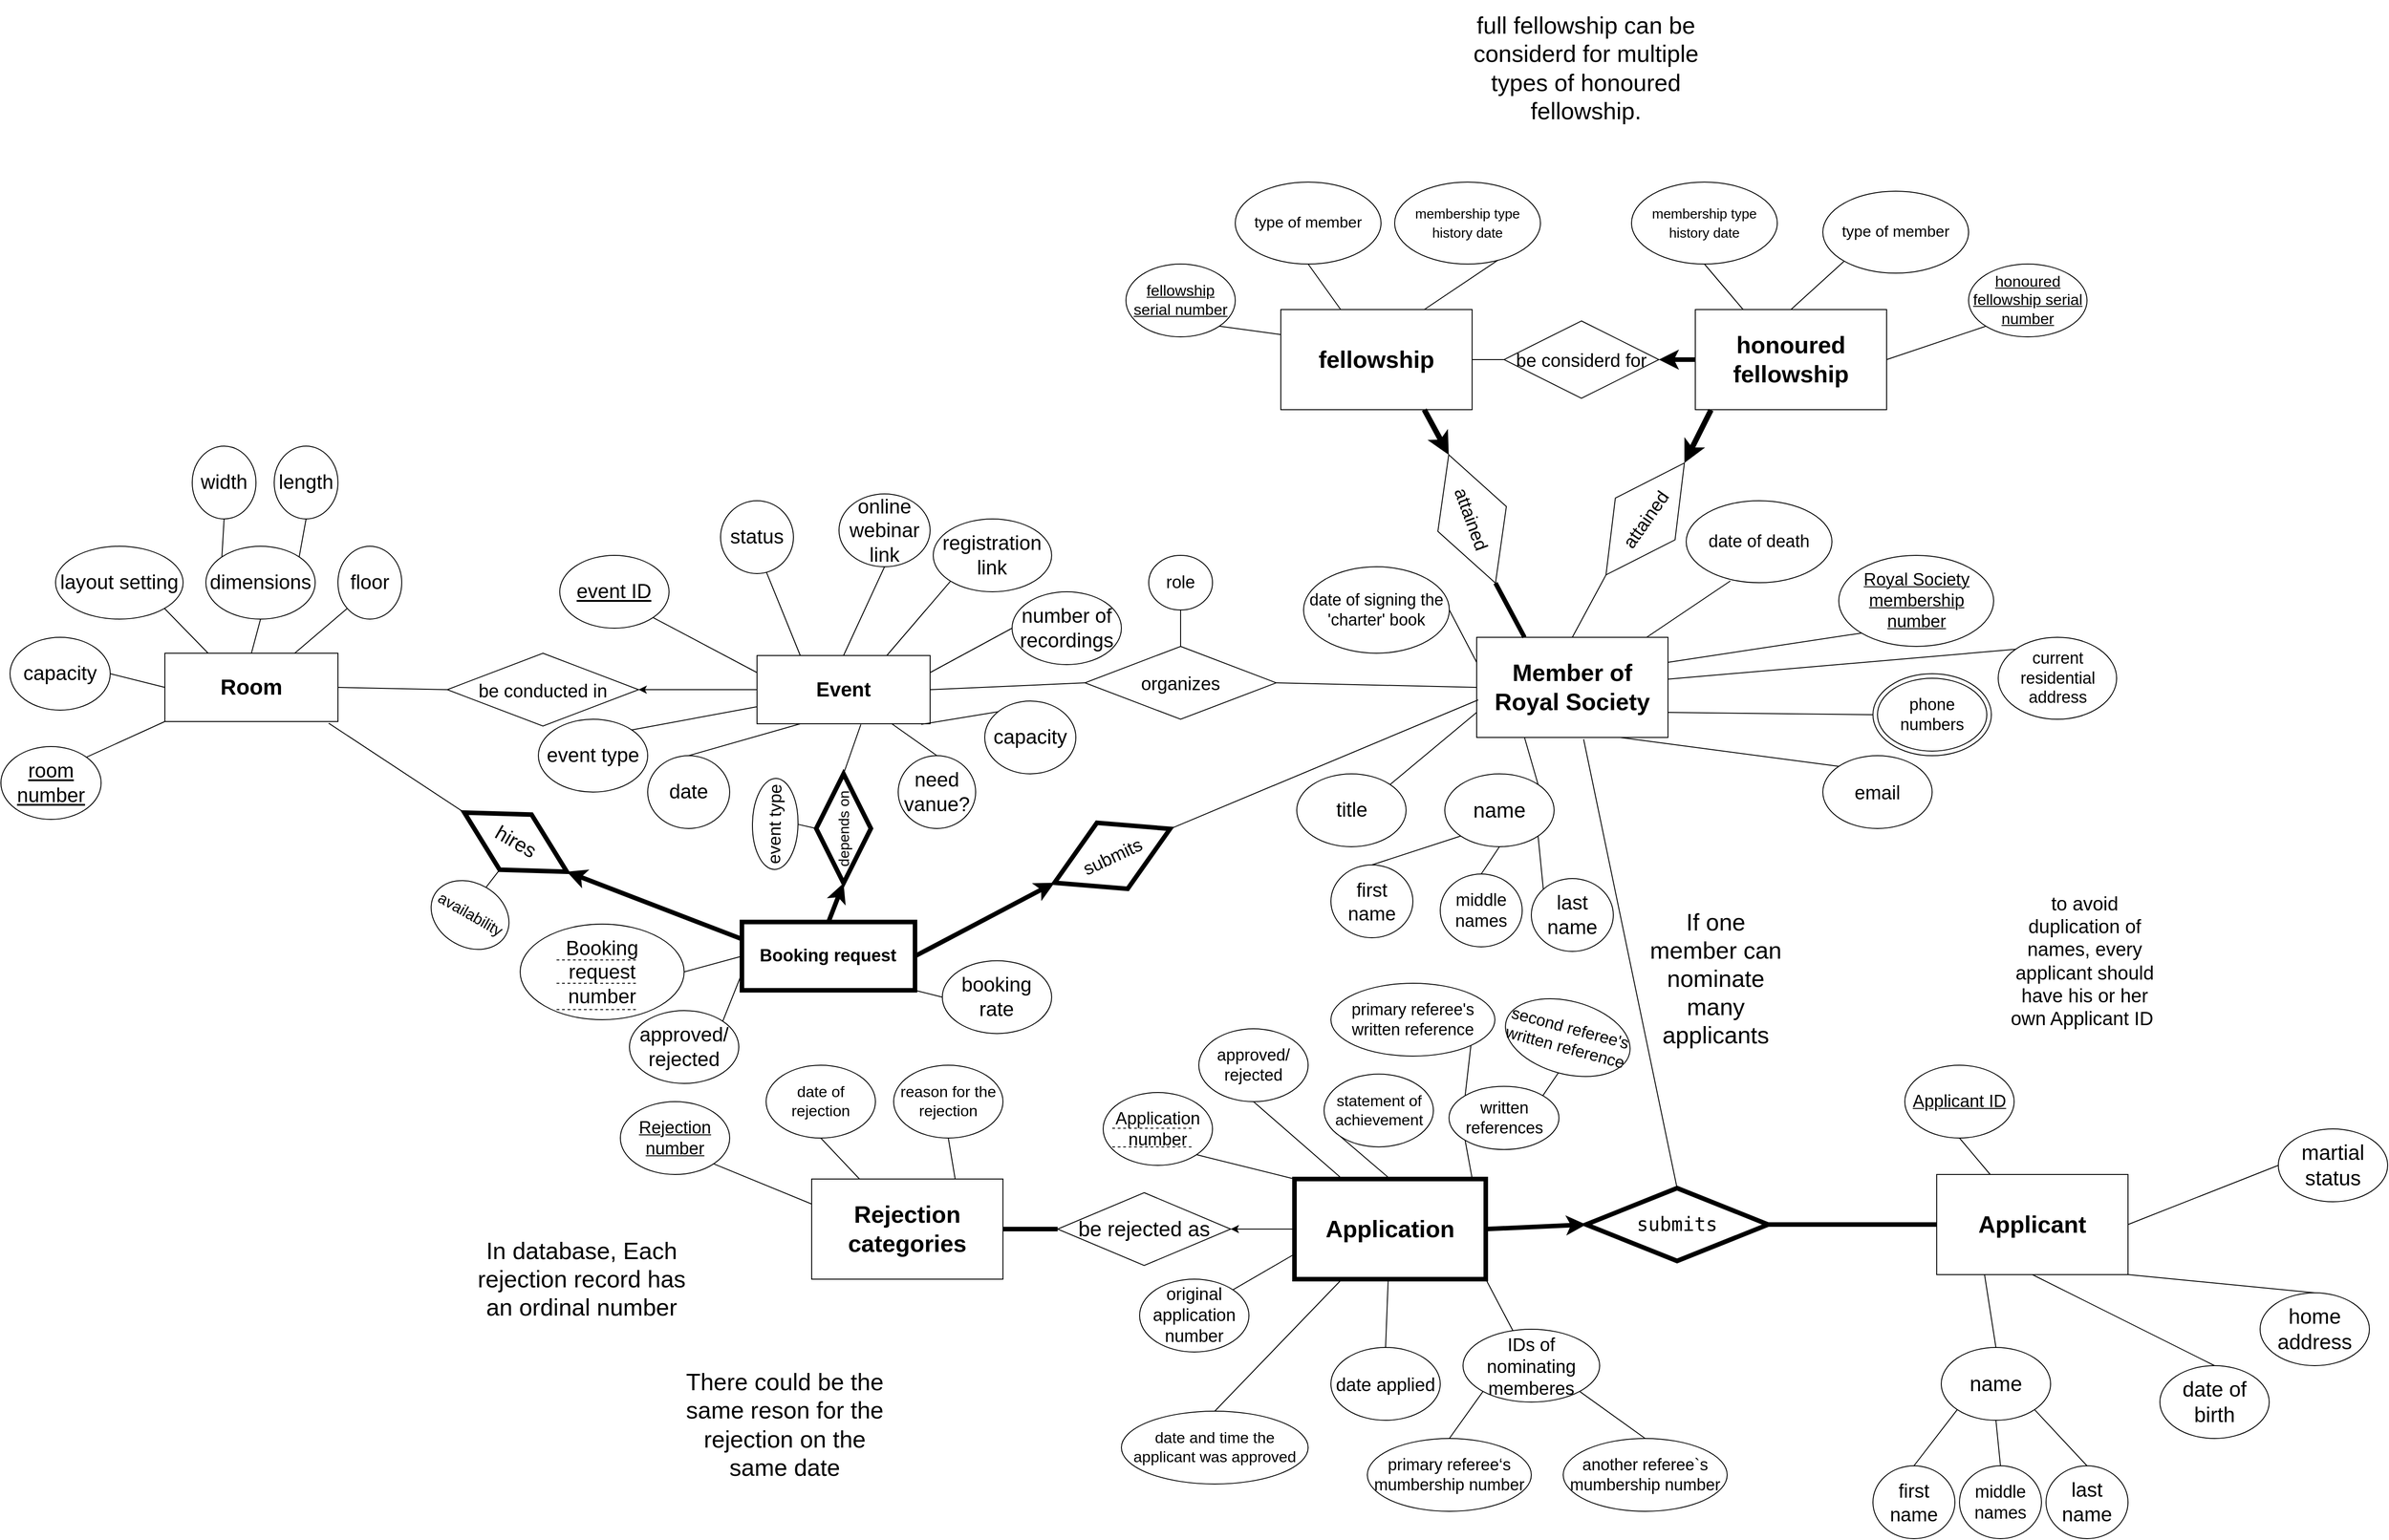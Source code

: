 <mxfile version="13.6.2" type="device"><diagram id="R2lEEEUBdFMjLlhIrx00" name="Page-1"><mxGraphModel dx="3646" dy="2280" grid="1" gridSize="10" guides="1" tooltips="1" connect="1" arrows="1" fold="1" page="1" pageScale="1" pageWidth="850" pageHeight="1100" math="0" shadow="0" extFonts="Permanent Marker^https://fonts.googleapis.com/css?family=Permanent+Marker"><root><mxCell id="0"/><mxCell id="1" parent="0"/><mxCell id="RRxf6bMGXoJWq2RNZE8H-2" value="&lt;b&gt;&lt;font style=&quot;font-size: 26px&quot;&gt;Member of Royal Society&lt;/font&gt;&lt;/b&gt;" style="rounded=0;whiteSpace=wrap;html=1;" parent="1" vertex="1"><mxGeometry y="310" width="210" height="110" as="geometry"/></mxCell><mxCell id="RRxf6bMGXoJWq2RNZE8H-3" value="&lt;font style=&quot;font-size: 17px&quot;&gt;&lt;span style=&quot;font-size: 15px ; background-color: rgb(255 , 255 , 255)&quot;&gt;membership type history date&lt;/span&gt;&lt;br&gt;&lt;/font&gt;" style="ellipse;whiteSpace=wrap;html=1;" parent="1" vertex="1"><mxGeometry x="-90" y="-190" width="160" height="90" as="geometry"/></mxCell><mxCell id="RRxf6bMGXoJWq2RNZE8H-16" value="&lt;font style=&quot;font-size: 22px&quot;&gt;title&lt;/font&gt;" style="ellipse;whiteSpace=wrap;html=1;" parent="1" vertex="1"><mxGeometry x="-197.5" y="460" width="120" height="80" as="geometry"/></mxCell><mxCell id="RRxf6bMGXoJWq2RNZE8H-17" value="&lt;font style=&quot;font-size: 23px&quot;&gt;name&lt;/font&gt;" style="ellipse;whiteSpace=wrap;html=1;" parent="1" vertex="1"><mxGeometry x="-35" y="460" width="120" height="80" as="geometry"/></mxCell><mxCell id="RRxf6bMGXoJWq2RNZE8H-18" value="&lt;font style=&quot;font-size: 21px&quot;&gt;first name&lt;/font&gt;" style="ellipse;whiteSpace=wrap;html=1;" parent="1" vertex="1"><mxGeometry x="-160" y="560" width="90" height="80" as="geometry"/></mxCell><mxCell id="RRxf6bMGXoJWq2RNZE8H-19" value="&lt;font style=&quot;font-size: 19px&quot;&gt;middle names&lt;/font&gt;" style="ellipse;whiteSpace=wrap;html=1;" parent="1" vertex="1"><mxGeometry x="-40" y="570" width="90" height="80" as="geometry"/></mxCell><mxCell id="RRxf6bMGXoJWq2RNZE8H-20" value="&lt;font style=&quot;font-size: 22px&quot;&gt;last name&lt;/font&gt;" style="ellipse;whiteSpace=wrap;html=1;" parent="1" vertex="1"><mxGeometry x="60" y="575" width="90" height="80" as="geometry"/></mxCell><mxCell id="RRxf6bMGXoJWq2RNZE8H-21" value="&lt;font style=&quot;font-size: 18px&quot;&gt;current residential address&lt;/font&gt;" style="ellipse;whiteSpace=wrap;html=1;" parent="1" vertex="1"><mxGeometry x="572.5" y="310" width="130" height="90" as="geometry"/></mxCell><mxCell id="RRxf6bMGXoJWq2RNZE8H-22" value="&lt;font style=&quot;font-size: 21px&quot;&gt;email&lt;/font&gt;" style="ellipse;whiteSpace=wrap;html=1;" parent="1" vertex="1"><mxGeometry x="380" y="440" width="120" height="80" as="geometry"/></mxCell><mxCell id="RRxf6bMGXoJWq2RNZE8H-25" value="&lt;font style=&quot;font-size: 18px&quot;&gt;date of signing the 'charter' book&lt;/font&gt;" style="ellipse;whiteSpace=wrap;html=1;" parent="1" vertex="1"><mxGeometry x="-190" y="232.5" width="160" height="95" as="geometry"/></mxCell><mxCell id="RRxf6bMGXoJWq2RNZE8H-26" value="&lt;font style=&quot;font-size: 19px&quot;&gt;date of death&lt;/font&gt;" style="ellipse;whiteSpace=wrap;html=1;" parent="1" vertex="1"><mxGeometry x="230" y="160" width="160" height="90" as="geometry"/></mxCell><mxCell id="RRxf6bMGXoJWq2RNZE8H-37" value="" style="group" parent="1" vertex="1" connectable="0"><mxGeometry x="435" y="350" width="130" height="90" as="geometry"/></mxCell><mxCell id="RRxf6bMGXoJWq2RNZE8H-24" value="" style="ellipse;whiteSpace=wrap;html=1;" parent="RRxf6bMGXoJWq2RNZE8H-37" vertex="1"><mxGeometry width="130" height="90" as="geometry"/></mxCell><mxCell id="RRxf6bMGXoJWq2RNZE8H-23" value="&lt;font style=&quot;font-size: 18px&quot;&gt;phone numbers&lt;/font&gt;" style="ellipse;whiteSpace=wrap;html=1;" parent="RRxf6bMGXoJWq2RNZE8H-37" vertex="1"><mxGeometry x="5" y="5" width="120" height="80" as="geometry"/></mxCell><mxCell id="RRxf6bMGXoJWq2RNZE8H-46" value="" style="endArrow=none;html=1;entryX=0.25;entryY=0;entryDx=0;entryDy=0;exitX=1;exitY=0.5;exitDx=0;exitDy=0;strokeWidth=5;" parent="1" source="iyXupP8lMqVA8Dl5GxiA-24" target="RRxf6bMGXoJWq2RNZE8H-2" edge="1"><mxGeometry width="50" height="50" relative="1" as="geometry"><mxPoint x="610" y="610" as="sourcePoint"/><mxPoint x="660" y="560" as="targetPoint"/></mxGeometry></mxCell><mxCell id="RRxf6bMGXoJWq2RNZE8H-47" value="" style="endArrow=none;html=1;entryX=0.303;entryY=0.979;entryDx=0;entryDy=0;entryPerimeter=0;" parent="1" source="RRxf6bMGXoJWq2RNZE8H-2" target="RRxf6bMGXoJWq2RNZE8H-26" edge="1"><mxGeometry width="50" height="50" relative="1" as="geometry"><mxPoint x="610" y="610" as="sourcePoint"/><mxPoint x="660" y="560" as="targetPoint"/></mxGeometry></mxCell><mxCell id="RRxf6bMGXoJWq2RNZE8H-48" value="" style="endArrow=none;html=1;entryX=1;entryY=0.5;entryDx=0;entryDy=0;exitX=0;exitY=0.25;exitDx=0;exitDy=0;" parent="1" source="RRxf6bMGXoJWq2RNZE8H-2" target="RRxf6bMGXoJWq2RNZE8H-25" edge="1"><mxGeometry width="50" height="50" relative="1" as="geometry"><mxPoint x="610" y="610" as="sourcePoint"/><mxPoint x="660" y="560" as="targetPoint"/></mxGeometry></mxCell><mxCell id="RRxf6bMGXoJWq2RNZE8H-49" value="" style="endArrow=none;html=1;entryX=0;entryY=0.75;entryDx=0;entryDy=0;exitX=1;exitY=0;exitDx=0;exitDy=0;" parent="1" source="RRxf6bMGXoJWq2RNZE8H-16" target="RRxf6bMGXoJWq2RNZE8H-2" edge="1"><mxGeometry width="50" height="50" relative="1" as="geometry"><mxPoint x="610" y="610" as="sourcePoint"/><mxPoint x="660" y="560" as="targetPoint"/></mxGeometry></mxCell><mxCell id="RRxf6bMGXoJWq2RNZE8H-50" value="" style="endArrow=none;html=1;entryX=1;entryY=0;entryDx=0;entryDy=0;exitX=0.25;exitY=1;exitDx=0;exitDy=0;" parent="1" source="RRxf6bMGXoJWq2RNZE8H-2" target="RRxf6bMGXoJWq2RNZE8H-17" edge="1"><mxGeometry width="50" height="50" relative="1" as="geometry"><mxPoint x="560" y="610" as="sourcePoint"/><mxPoint x="610" y="560" as="targetPoint"/></mxGeometry></mxCell><mxCell id="RRxf6bMGXoJWq2RNZE8H-51" value="" style="endArrow=none;html=1;exitX=0;exitY=0;exitDx=0;exitDy=0;" parent="1" source="RRxf6bMGXoJWq2RNZE8H-21" target="RRxf6bMGXoJWq2RNZE8H-2" edge="1"><mxGeometry width="50" height="50" relative="1" as="geometry"><mxPoint x="560" y="610" as="sourcePoint"/><mxPoint x="170" y="470" as="targetPoint"/></mxGeometry></mxCell><mxCell id="RRxf6bMGXoJWq2RNZE8H-52" value="" style="endArrow=none;html=1;entryX=0;entryY=0;entryDx=0;entryDy=0;exitX=0.75;exitY=1;exitDx=0;exitDy=0;" parent="1" source="RRxf6bMGXoJWq2RNZE8H-2" target="RRxf6bMGXoJWq2RNZE8H-22" edge="1"><mxGeometry width="50" height="50" relative="1" as="geometry"><mxPoint x="560" y="610" as="sourcePoint"/><mxPoint x="610" y="560" as="targetPoint"/></mxGeometry></mxCell><mxCell id="RRxf6bMGXoJWq2RNZE8H-53" value="" style="endArrow=none;html=1;entryX=0;entryY=0.5;entryDx=0;entryDy=0;exitX=1;exitY=0.75;exitDx=0;exitDy=0;" parent="1" source="RRxf6bMGXoJWq2RNZE8H-2" target="RRxf6bMGXoJWq2RNZE8H-24" edge="1"><mxGeometry width="50" height="50" relative="1" as="geometry"><mxPoint x="560" y="610" as="sourcePoint"/><mxPoint x="610" y="560" as="targetPoint"/></mxGeometry></mxCell><mxCell id="RRxf6bMGXoJWq2RNZE8H-54" value="" style="endArrow=none;html=1;entryX=0;entryY=1;entryDx=0;entryDy=0;exitX=0.5;exitY=0;exitDx=0;exitDy=0;" parent="1" source="RRxf6bMGXoJWq2RNZE8H-18" target="RRxf6bMGXoJWq2RNZE8H-17" edge="1"><mxGeometry width="50" height="50" relative="1" as="geometry"><mxPoint x="560" y="610" as="sourcePoint"/><mxPoint x="610" y="560" as="targetPoint"/></mxGeometry></mxCell><mxCell id="RRxf6bMGXoJWq2RNZE8H-55" value="" style="endArrow=none;html=1;entryX=0.5;entryY=1;entryDx=0;entryDy=0;exitX=0.5;exitY=0;exitDx=0;exitDy=0;" parent="1" source="RRxf6bMGXoJWq2RNZE8H-19" target="RRxf6bMGXoJWq2RNZE8H-17" edge="1"><mxGeometry width="50" height="50" relative="1" as="geometry"><mxPoint x="560" y="610" as="sourcePoint"/><mxPoint x="610" y="560" as="targetPoint"/></mxGeometry></mxCell><mxCell id="RRxf6bMGXoJWq2RNZE8H-56" value="" style="endArrow=none;html=1;entryX=1;entryY=1;entryDx=0;entryDy=0;exitX=0;exitY=0;exitDx=0;exitDy=0;" parent="1" source="RRxf6bMGXoJWq2RNZE8H-20" target="RRxf6bMGXoJWq2RNZE8H-17" edge="1"><mxGeometry width="50" height="50" relative="1" as="geometry"><mxPoint x="560" y="610" as="sourcePoint"/><mxPoint x="610" y="560" as="targetPoint"/></mxGeometry></mxCell><mxCell id="RRxf6bMGXoJWq2RNZE8H-88" value="&lt;font style=&quot;font-size: 19px&quot;&gt;&lt;span&gt;Royal Society membership number&lt;/span&gt;&lt;/font&gt;" style="ellipse;whiteSpace=wrap;html=1;fontStyle=4" parent="1" vertex="1"><mxGeometry x="397.5" y="220" width="170" height="100" as="geometry"/></mxCell><mxCell id="RRxf6bMGXoJWq2RNZE8H-90" value="" style="endArrow=none;html=1;strokeWidth=1;entryX=0;entryY=1;entryDx=0;entryDy=0;exitX=1;exitY=0.25;exitDx=0;exitDy=0;" parent="1" source="RRxf6bMGXoJWq2RNZE8H-2" target="RRxf6bMGXoJWq2RNZE8H-88" edge="1"><mxGeometry width="50" height="50" relative="1" as="geometry"><mxPoint x="600" y="520" as="sourcePoint"/><mxPoint x="650" y="470" as="targetPoint"/></mxGeometry></mxCell><mxCell id="RRxf6bMGXoJWq2RNZE8H-92" value="&lt;b&gt;&lt;font style=&quot;font-size: 26px&quot;&gt;Applicant&lt;/font&gt;&lt;/b&gt;" style="rounded=0;whiteSpace=wrap;html=1;" parent="1" vertex="1"><mxGeometry x="505" y="900" width="210" height="110" as="geometry"/></mxCell><mxCell id="RRxf6bMGXoJWq2RNZE8H-93" value="&lt;font style=&quot;font-size: 23px&quot;&gt;name&lt;/font&gt;" style="ellipse;whiteSpace=wrap;html=1;" parent="1" vertex="1"><mxGeometry x="510" y="1090" width="120" height="80" as="geometry"/></mxCell><mxCell id="RRxf6bMGXoJWq2RNZE8H-94" value="&lt;font style=&quot;font-size: 21px&quot;&gt;first name&lt;/font&gt;" style="ellipse;whiteSpace=wrap;html=1;" parent="1" vertex="1"><mxGeometry x="435" y="1220" width="90" height="80" as="geometry"/></mxCell><mxCell id="RRxf6bMGXoJWq2RNZE8H-95" value="&lt;font style=&quot;font-size: 19px&quot;&gt;middle names&lt;/font&gt;" style="ellipse;whiteSpace=wrap;html=1;" parent="1" vertex="1"><mxGeometry x="530" y="1220" width="90" height="80" as="geometry"/></mxCell><mxCell id="RRxf6bMGXoJWq2RNZE8H-96" value="&lt;font style=&quot;font-size: 22px&quot;&gt;last name&lt;/font&gt;" style="ellipse;whiteSpace=wrap;html=1;" parent="1" vertex="1"><mxGeometry x="625" y="1220" width="90" height="80" as="geometry"/></mxCell><mxCell id="RRxf6bMGXoJWq2RNZE8H-97" value="&lt;font style=&quot;font-size: 23px&quot;&gt;date of birth&lt;/font&gt;" style="ellipse;whiteSpace=wrap;html=1;" parent="1" vertex="1"><mxGeometry x="750" y="1110" width="120" height="80" as="geometry"/></mxCell><mxCell id="RRxf6bMGXoJWq2RNZE8H-98" value="&lt;font style=&quot;font-size: 23px&quot;&gt;home address&lt;/font&gt;" style="ellipse;whiteSpace=wrap;html=1;" parent="1" vertex="1"><mxGeometry x="860" y="1030" width="120" height="80" as="geometry"/></mxCell><mxCell id="RRxf6bMGXoJWq2RNZE8H-99" value="&lt;font style=&quot;font-size: 23px&quot;&gt;martial status&lt;/font&gt;" style="ellipse;whiteSpace=wrap;html=1;" parent="1" vertex="1"><mxGeometry x="880" y="850" width="120" height="80" as="geometry"/></mxCell><mxCell id="RRxf6bMGXoJWq2RNZE8H-111" value="&lt;font style=&quot;font-size: 17px&quot;&gt;statement of achievement&lt;/font&gt;" style="ellipse;whiteSpace=wrap;html=1;" parent="1" vertex="1"><mxGeometry x="-167.5" y="789.71" width="120" height="80" as="geometry"/></mxCell><mxCell id="RRxf6bMGXoJWq2RNZE8H-113" value="" style="endArrow=none;html=1;strokeWidth=1;entryX=0.25;entryY=1;entryDx=0;entryDy=0;exitX=0.5;exitY=0;exitDx=0;exitDy=0;" parent="1" source="RRxf6bMGXoJWq2RNZE8H-93" target="RRxf6bMGXoJWq2RNZE8H-92" edge="1"><mxGeometry width="50" height="50" relative="1" as="geometry"><mxPoint x="600" y="1110" as="sourcePoint"/><mxPoint x="650" y="1060" as="targetPoint"/></mxGeometry></mxCell><mxCell id="RRxf6bMGXoJWq2RNZE8H-136" value="" style="endArrow=none;html=1;strokeWidth=1;exitX=0.5;exitY=0;exitDx=0;exitDy=0;entryX=0.5;entryY=1;entryDx=0;entryDy=0;" parent="1" source="RRxf6bMGXoJWq2RNZE8H-97" target="RRxf6bMGXoJWq2RNZE8H-92" edge="1"><mxGeometry width="50" height="50" relative="1" as="geometry"><mxPoint x="200" y="590" as="sourcePoint"/><mxPoint x="250" y="540" as="targetPoint"/></mxGeometry></mxCell><mxCell id="RRxf6bMGXoJWq2RNZE8H-137" value="" style="endArrow=none;html=1;strokeWidth=1;entryX=1;entryY=1;entryDx=0;entryDy=0;exitX=0.5;exitY=0;exitDx=0;exitDy=0;" parent="1" source="RRxf6bMGXoJWq2RNZE8H-98" target="RRxf6bMGXoJWq2RNZE8H-92" edge="1"><mxGeometry width="50" height="50" relative="1" as="geometry"><mxPoint x="200" y="590" as="sourcePoint"/><mxPoint x="250" y="540" as="targetPoint"/></mxGeometry></mxCell><mxCell id="RRxf6bMGXoJWq2RNZE8H-138" value="" style="endArrow=none;html=1;strokeWidth=1;entryX=1;entryY=0.5;entryDx=0;entryDy=0;exitX=0;exitY=0.5;exitDx=0;exitDy=0;" parent="1" source="RRxf6bMGXoJWq2RNZE8H-99" target="RRxf6bMGXoJWq2RNZE8H-92" edge="1"><mxGeometry width="50" height="50" relative="1" as="geometry"><mxPoint x="200" y="760" as="sourcePoint"/><mxPoint x="250" y="710" as="targetPoint"/></mxGeometry></mxCell><mxCell id="RRxf6bMGXoJWq2RNZE8H-139" value="&lt;font style=&quot;font-size: 26px&quot;&gt;If one member can nominate many applicants&lt;/font&gt;" style="text;html=1;strokeColor=none;fillColor=none;align=center;verticalAlign=middle;whiteSpace=wrap;rounded=0;" parent="1" vertex="1"><mxGeometry x="180" y="610" width="165" height="150" as="geometry"/></mxCell><mxCell id="RRxf6bMGXoJWq2RNZE8H-140" value="" style="endArrow=none;html=1;strokeWidth=1;entryX=0;entryY=1;entryDx=0;entryDy=0;exitX=0.5;exitY=0;exitDx=0;exitDy=0;" parent="1" source="RRxf6bMGXoJWq2RNZE8H-94" target="RRxf6bMGXoJWq2RNZE8H-93" edge="1"><mxGeometry width="50" height="50" relative="1" as="geometry"><mxPoint x="200" y="1030" as="sourcePoint"/><mxPoint x="250" y="980" as="targetPoint"/></mxGeometry></mxCell><mxCell id="RRxf6bMGXoJWq2RNZE8H-141" value="" style="endArrow=none;html=1;strokeWidth=1;entryX=0.5;entryY=1;entryDx=0;entryDy=0;exitX=0.5;exitY=0;exitDx=0;exitDy=0;" parent="1" source="RRxf6bMGXoJWq2RNZE8H-95" target="RRxf6bMGXoJWq2RNZE8H-93" edge="1"><mxGeometry width="50" height="50" relative="1" as="geometry"><mxPoint x="200" y="1030" as="sourcePoint"/><mxPoint x="250" y="980" as="targetPoint"/></mxGeometry></mxCell><mxCell id="RRxf6bMGXoJWq2RNZE8H-142" value="" style="endArrow=none;html=1;strokeWidth=1;entryX=1;entryY=1;entryDx=0;entryDy=0;exitX=0.5;exitY=0;exitDx=0;exitDy=0;" parent="1" source="RRxf6bMGXoJWq2RNZE8H-96" target="RRxf6bMGXoJWq2RNZE8H-93" edge="1"><mxGeometry width="50" height="50" relative="1" as="geometry"><mxPoint x="200" y="1030" as="sourcePoint"/><mxPoint x="250" y="980" as="targetPoint"/></mxGeometry></mxCell><mxCell id="RRxf6bMGXoJWq2RNZE8H-156" value="&lt;b&gt;&lt;font style=&quot;font-size: 26px&quot;&gt;Application&lt;/font&gt;&lt;/b&gt;" style="rounded=0;whiteSpace=wrap;html=1;strokeWidth=5;" parent="1" vertex="1"><mxGeometry x="-200" y="905" width="210" height="110" as="geometry"/></mxCell><mxCell id="RRxf6bMGXoJWq2RNZE8H-158" value="&lt;pre class=&quot;tw-data-text tw-text-large XcVN5d tw-ta&quot; id=&quot;tw-target-text&quot; style=&quot;text-align: left&quot;&gt;&lt;span lang=&quot;en&quot;&gt;&lt;font style=&quot;font-size: 21px&quot;&gt;submits&lt;/font&gt;&lt;/span&gt;&lt;/pre&gt;" style="rhombus;whiteSpace=wrap;html=1;strokeWidth=5;" parent="1" vertex="1"><mxGeometry x="120" y="915" width="200" height="80" as="geometry"/></mxCell><mxCell id="RRxf6bMGXoJWq2RNZE8H-167" value="" style="endArrow=classic;html=1;strokeWidth=5;entryX=0;entryY=0.5;entryDx=0;entryDy=0;exitX=1;exitY=0.5;exitDx=0;exitDy=0;" parent="1" source="RRxf6bMGXoJWq2RNZE8H-156" target="RRxf6bMGXoJWq2RNZE8H-158" edge="1"><mxGeometry width="50" height="50" relative="1" as="geometry"><mxPoint x="420" y="830" as="sourcePoint"/><mxPoint x="470" y="780" as="targetPoint"/></mxGeometry></mxCell><mxCell id="RRxf6bMGXoJWq2RNZE8H-168" value="&lt;font style=&quot;font-size: 18px&quot;&gt;approved/ rejected&lt;/font&gt;" style="ellipse;whiteSpace=wrap;html=1;strokeWidth=1;" parent="1" vertex="1"><mxGeometry x="-305" y="740" width="120" height="80" as="geometry"/></mxCell><mxCell id="RRxf6bMGXoJWq2RNZE8H-169" value="" style="endArrow=none;html=1;strokeWidth=1;entryX=0.5;entryY=1;entryDx=0;entryDy=0;exitX=0.25;exitY=0;exitDx=0;exitDy=0;" parent="1" source="RRxf6bMGXoJWq2RNZE8H-156" target="RRxf6bMGXoJWq2RNZE8H-168" edge="1"><mxGeometry width="50" height="50" relative="1" as="geometry"><mxPoint x="420" y="830" as="sourcePoint"/><mxPoint x="470" y="780" as="targetPoint"/></mxGeometry></mxCell><mxCell id="RRxf6bMGXoJWq2RNZE8H-170" value="&lt;font style=&quot;font-size: 20px&quot;&gt;date applied&lt;/font&gt;" style="ellipse;whiteSpace=wrap;html=1;strokeWidth=1;" parent="1" vertex="1"><mxGeometry x="-160" y="1090" width="120" height="80" as="geometry"/></mxCell><mxCell id="RRxf6bMGXoJWq2RNZE8H-172" value="" style="endArrow=none;html=1;strokeWidth=1;entryX=0.559;entryY=1.017;entryDx=0;entryDy=0;entryPerimeter=0;exitX=0.5;exitY=0;exitDx=0;exitDy=0;" parent="1" source="RRxf6bMGXoJWq2RNZE8H-158" target="RRxf6bMGXoJWq2RNZE8H-2" edge="1"><mxGeometry width="50" height="50" relative="1" as="geometry"><mxPoint x="420" y="830" as="sourcePoint"/><mxPoint x="470" y="780" as="targetPoint"/></mxGeometry></mxCell><mxCell id="RRxf6bMGXoJWq2RNZE8H-173" value="" style="endArrow=none;html=1;strokeWidth=1;exitX=0.931;exitY=0.019;exitDx=0;exitDy=0;exitPerimeter=0;entryX=0;entryY=1;entryDx=0;entryDy=0;" parent="1" source="RRxf6bMGXoJWq2RNZE8H-156" target="RRxf6bMGXoJWq2RNZE8H-116" edge="1"><mxGeometry width="50" height="50" relative="1" as="geometry"><mxPoint x="420" y="980" as="sourcePoint"/><mxPoint x="50" y="880" as="targetPoint"/></mxGeometry></mxCell><mxCell id="RRxf6bMGXoJWq2RNZE8H-175" value="" style="endArrow=none;html=1;strokeWidth=1;exitX=0.5;exitY=0;exitDx=0;exitDy=0;" parent="1" source="RRxf6bMGXoJWq2RNZE8H-170" target="RRxf6bMGXoJWq2RNZE8H-156" edge="1"><mxGeometry width="50" height="50" relative="1" as="geometry"><mxPoint x="410" y="1070" as="sourcePoint"/><mxPoint x="460" y="1020" as="targetPoint"/></mxGeometry></mxCell><mxCell id="RRxf6bMGXoJWq2RNZE8H-176" value="&lt;font style=&quot;font-size: 23px&quot;&gt;be rejected as&lt;/font&gt;" style="rhombus;whiteSpace=wrap;html=1;strokeWidth=1;" parent="1" vertex="1"><mxGeometry x="-460" y="920" width="190" height="80" as="geometry"/></mxCell><mxCell id="RRxf6bMGXoJWq2RNZE8H-178" value="&lt;b&gt;&lt;font style=&quot;font-size: 26px&quot;&gt;Rejection categories&lt;/font&gt;&lt;/b&gt;" style="rounded=0;whiteSpace=wrap;html=1;strokeWidth=1;" parent="1" vertex="1"><mxGeometry x="-730" y="905" width="210" height="110" as="geometry"/></mxCell><mxCell id="RRxf6bMGXoJWq2RNZE8H-180" value="&lt;font style=&quot;font-size: 17px&quot;&gt;date of rejection&lt;/font&gt;" style="ellipse;whiteSpace=wrap;html=1;" parent="1" vertex="1"><mxGeometry x="-780" y="780" width="120" height="80" as="geometry"/></mxCell><mxCell id="RRxf6bMGXoJWq2RNZE8H-181" value="&lt;font style=&quot;font-size: 17px&quot;&gt;reason for the rejection&lt;/font&gt;" style="ellipse;whiteSpace=wrap;html=1;" parent="1" vertex="1"><mxGeometry x="-640" y="780" width="120" height="80" as="geometry"/></mxCell><mxCell id="RRxf6bMGXoJWq2RNZE8H-182" value="" style="endArrow=none;html=1;strokeWidth=1;entryX=0.5;entryY=1;entryDx=0;entryDy=0;exitX=0.25;exitY=0;exitDx=0;exitDy=0;" parent="1" source="RRxf6bMGXoJWq2RNZE8H-178" target="RRxf6bMGXoJWq2RNZE8H-180" edge="1"><mxGeometry width="50" height="50" relative="1" as="geometry"><mxPoint x="-20" y="1000" as="sourcePoint"/><mxPoint x="30" y="950" as="targetPoint"/></mxGeometry></mxCell><mxCell id="RRxf6bMGXoJWq2RNZE8H-183" value="" style="endArrow=none;html=1;strokeWidth=1;entryX=0.5;entryY=1;entryDx=0;entryDy=0;exitX=0.75;exitY=0;exitDx=0;exitDy=0;" parent="1" source="RRxf6bMGXoJWq2RNZE8H-178" target="RRxf6bMGXoJWq2RNZE8H-181" edge="1"><mxGeometry width="50" height="50" relative="1" as="geometry"><mxPoint x="-20" y="1000" as="sourcePoint"/><mxPoint x="30" y="950" as="targetPoint"/></mxGeometry></mxCell><mxCell id="RRxf6bMGXoJWq2RNZE8H-185" value="&lt;font style=&quot;font-size: 17px&quot;&gt;date and time the applicant was approved&lt;/font&gt;" style="ellipse;whiteSpace=wrap;html=1;strokeWidth=1;" parent="1" vertex="1"><mxGeometry x="-390" y="1160" width="205" height="80" as="geometry"/></mxCell><mxCell id="RRxf6bMGXoJWq2RNZE8H-186" value="" style="endArrow=none;html=1;strokeWidth=1;exitX=0.5;exitY=0;exitDx=0;exitDy=0;" parent="1" source="RRxf6bMGXoJWq2RNZE8H-185" target="RRxf6bMGXoJWq2RNZE8H-156" edge="1"><mxGeometry width="50" height="50" relative="1" as="geometry"><mxPoint x="-20" y="1160" as="sourcePoint"/><mxPoint x="30" y="1110" as="targetPoint"/></mxGeometry></mxCell><mxCell id="RRxf6bMGXoJWq2RNZE8H-187" value="" style="endArrow=none;html=1;strokeWidth=5;entryX=0;entryY=0.5;entryDx=0;entryDy=0;exitX=1;exitY=0.5;exitDx=0;exitDy=0;" parent="1" source="RRxf6bMGXoJWq2RNZE8H-158" target="RRxf6bMGXoJWq2RNZE8H-92" edge="1"><mxGeometry width="50" height="50" relative="1" as="geometry"><mxPoint x="-310" y="1110" as="sourcePoint"/><mxPoint x="-260" y="1060" as="targetPoint"/></mxGeometry></mxCell><mxCell id="RRxf6bMGXoJWq2RNZE8H-188" value="" style="endArrow=none;html=1;strokeWidth=5;entryX=0;entryY=0.5;entryDx=0;entryDy=0;exitX=1;exitY=0.5;exitDx=0;exitDy=0;" parent="1" source="RRxf6bMGXoJWq2RNZE8H-178" target="RRxf6bMGXoJWq2RNZE8H-176" edge="1"><mxGeometry width="50" height="50" relative="1" as="geometry"><mxPoint x="-370" y="1100" as="sourcePoint"/><mxPoint x="-320" y="1050" as="targetPoint"/></mxGeometry></mxCell><mxCell id="RRxf6bMGXoJWq2RNZE8H-189" value="" style="endArrow=classic;html=1;strokeWidth=1;entryX=1;entryY=0.5;entryDx=0;entryDy=0;exitX=0;exitY=0.5;exitDx=0;exitDy=0;" parent="1" source="RRxf6bMGXoJWq2RNZE8H-156" target="RRxf6bMGXoJWq2RNZE8H-176" edge="1"><mxGeometry width="50" height="50" relative="1" as="geometry"><mxPoint x="-370" y="1100" as="sourcePoint"/><mxPoint x="-320" y="1050" as="targetPoint"/></mxGeometry></mxCell><mxCell id="RRxf6bMGXoJWq2RNZE8H-191" value="&lt;font style=&quot;font-size: 20px&quot;&gt;organizes&lt;/font&gt;" style="rhombus;whiteSpace=wrap;html=1;strokeWidth=1;" parent="1" vertex="1"><mxGeometry x="-430" y="320" width="210" height="80" as="geometry"/></mxCell><mxCell id="RRxf6bMGXoJWq2RNZE8H-193" value="&lt;b&gt;&lt;font style=&quot;font-size: 22px&quot;&gt;Event&lt;/font&gt;&lt;/b&gt;" style="rounded=0;whiteSpace=wrap;html=1;strokeWidth=1;" parent="1" vertex="1"><mxGeometry x="-790" y="330" width="190" height="75" as="geometry"/></mxCell><mxCell id="RRxf6bMGXoJWq2RNZE8H-194" value="" style="endArrow=none;html=1;strokeWidth=1;entryX=0;entryY=0.5;entryDx=0;entryDy=0;exitX=1;exitY=0.5;exitDx=0;exitDy=0;" parent="1" source="RRxf6bMGXoJWq2RNZE8H-193" target="RRxf6bMGXoJWq2RNZE8H-191" edge="1"><mxGeometry width="50" height="50" relative="1" as="geometry"><mxPoint x="-330" y="600" as="sourcePoint"/><mxPoint x="-280" y="550" as="targetPoint"/></mxGeometry></mxCell><mxCell id="RRxf6bMGXoJWq2RNZE8H-195" value="&lt;font style=&quot;font-size: 20px&quot;&gt;be conducted in&lt;/font&gt;" style="rhombus;whiteSpace=wrap;html=1;strokeWidth=1;" parent="1" vertex="1"><mxGeometry x="-1130" y="327.5" width="210" height="80" as="geometry"/></mxCell><mxCell id="RRxf6bMGXoJWq2RNZE8H-197" value="" style="endArrow=classic;html=1;strokeWidth=1;entryX=1;entryY=0.5;entryDx=0;entryDy=0;exitX=0;exitY=0.5;exitDx=0;exitDy=0;" parent="1" source="RRxf6bMGXoJWq2RNZE8H-193" target="RRxf6bMGXoJWq2RNZE8H-195" edge="1"><mxGeometry width="50" height="50" relative="1" as="geometry"><mxPoint x="-330" y="820" as="sourcePoint"/><mxPoint x="-280" y="770" as="targetPoint"/></mxGeometry></mxCell><mxCell id="RRxf6bMGXoJWq2RNZE8H-198" value="&lt;span style=&quot;font-size: 22px&quot;&gt;event type&lt;/span&gt;" style="ellipse;whiteSpace=wrap;html=1;" parent="1" vertex="1"><mxGeometry x="-1030" y="400" width="120" height="80" as="geometry"/></mxCell><mxCell id="RRxf6bMGXoJWq2RNZE8H-199" value="&lt;span style=&quot;font-size: 22px&quot;&gt;date&lt;/span&gt;" style="ellipse;whiteSpace=wrap;html=1;" parent="1" vertex="1"><mxGeometry x="-910" y="440" width="90" height="80" as="geometry"/></mxCell><mxCell id="RRxf6bMGXoJWq2RNZE8H-200" value="&lt;span style=&quot;font-size: 22px&quot;&gt;need vanue?&lt;/span&gt;" style="ellipse;whiteSpace=wrap;html=1;" parent="1" vertex="1"><mxGeometry x="-635" y="440" width="85" height="80" as="geometry"/></mxCell><mxCell id="RRxf6bMGXoJWq2RNZE8H-201" value="&lt;span style=&quot;font-size: 22px&quot;&gt;capacity&lt;/span&gt;" style="ellipse;whiteSpace=wrap;html=1;" parent="1" vertex="1"><mxGeometry x="-540" y="380" width="100" height="80" as="geometry"/></mxCell><mxCell id="RRxf6bMGXoJWq2RNZE8H-203" value="&lt;span style=&quot;font-size: 22px&quot;&gt;status&lt;/span&gt;" style="ellipse;whiteSpace=wrap;html=1;" parent="1" vertex="1"><mxGeometry x="-830" y="160" width="80" height="80" as="geometry"/></mxCell><mxCell id="RRxf6bMGXoJWq2RNZE8H-204" value="&lt;span style=&quot;font-size: 22px&quot;&gt;online webinar link&lt;/span&gt;" style="ellipse;whiteSpace=wrap;html=1;" parent="1" vertex="1"><mxGeometry x="-700" y="152.5" width="100" height="80" as="geometry"/></mxCell><mxCell id="RRxf6bMGXoJWq2RNZE8H-205" value="&lt;span style=&quot;font-size: 22px&quot;&gt;registration&lt;br&gt;link&lt;br&gt;&lt;/span&gt;" style="ellipse;whiteSpace=wrap;html=1;" parent="1" vertex="1"><mxGeometry x="-596.56" y="180" width="130" height="80" as="geometry"/></mxCell><mxCell id="RRxf6bMGXoJWq2RNZE8H-206" value="" style="endArrow=none;html=1;strokeWidth=1;entryX=0.949;entryY=1.008;entryDx=0;entryDy=0;entryPerimeter=0;exitX=0;exitY=0;exitDx=0;exitDy=0;" parent="1" source="RRxf6bMGXoJWq2RNZE8H-201" target="RRxf6bMGXoJWq2RNZE8H-193" edge="1"><mxGeometry width="50" height="50" relative="1" as="geometry"><mxPoint x="-330" y="670" as="sourcePoint"/><mxPoint x="-280" y="620" as="targetPoint"/></mxGeometry></mxCell><mxCell id="RRxf6bMGXoJWq2RNZE8H-207" value="" style="endArrow=none;html=1;strokeWidth=1;exitX=0.5;exitY=0;exitDx=0;exitDy=0;" parent="1" source="RRxf6bMGXoJWq2RNZE8H-200" target="RRxf6bMGXoJWq2RNZE8H-193" edge="1"><mxGeometry width="50" height="50" relative="1" as="geometry"><mxPoint x="-330" y="670" as="sourcePoint"/><mxPoint x="-280" y="620" as="targetPoint"/></mxGeometry></mxCell><mxCell id="RRxf6bMGXoJWq2RNZE8H-208" value="" style="endArrow=none;html=1;strokeWidth=1;entryX=0.25;entryY=1;entryDx=0;entryDy=0;exitX=0.5;exitY=0;exitDx=0;exitDy=0;" parent="1" source="RRxf6bMGXoJWq2RNZE8H-199" target="RRxf6bMGXoJWq2RNZE8H-193" edge="1"><mxGeometry width="50" height="50" relative="1" as="geometry"><mxPoint x="-330" y="670" as="sourcePoint"/><mxPoint x="-280" y="620" as="targetPoint"/></mxGeometry></mxCell><mxCell id="RRxf6bMGXoJWq2RNZE8H-209" value="" style="endArrow=none;html=1;strokeWidth=1;entryX=0;entryY=0.75;entryDx=0;entryDy=0;exitX=1;exitY=0;exitDx=0;exitDy=0;" parent="1" source="RRxf6bMGXoJWq2RNZE8H-198" target="RRxf6bMGXoJWq2RNZE8H-193" edge="1"><mxGeometry width="50" height="50" relative="1" as="geometry"><mxPoint x="-330" y="670" as="sourcePoint"/><mxPoint x="-280" y="620" as="targetPoint"/></mxGeometry></mxCell><mxCell id="RRxf6bMGXoJWq2RNZE8H-211" value="" style="endArrow=none;html=1;strokeWidth=1;entryX=0.629;entryY=0.98;entryDx=0;entryDy=0;entryPerimeter=0;exitX=0.25;exitY=0;exitDx=0;exitDy=0;" parent="1" source="RRxf6bMGXoJWq2RNZE8H-193" target="RRxf6bMGXoJWq2RNZE8H-203" edge="1"><mxGeometry width="50" height="50" relative="1" as="geometry"><mxPoint x="-330" y="670" as="sourcePoint"/><mxPoint x="-280" y="620" as="targetPoint"/></mxGeometry></mxCell><mxCell id="RRxf6bMGXoJWq2RNZE8H-212" value="" style="endArrow=none;html=1;strokeWidth=1;entryX=0.5;entryY=1;entryDx=0;entryDy=0;exitX=0.5;exitY=0;exitDx=0;exitDy=0;" parent="1" source="RRxf6bMGXoJWq2RNZE8H-193" target="RRxf6bMGXoJWq2RNZE8H-204" edge="1"><mxGeometry width="50" height="50" relative="1" as="geometry"><mxPoint x="-330" y="670" as="sourcePoint"/><mxPoint x="-280" y="620" as="targetPoint"/></mxGeometry></mxCell><mxCell id="RRxf6bMGXoJWq2RNZE8H-213" value="" style="endArrow=none;html=1;strokeWidth=1;entryX=0;entryY=1;entryDx=0;entryDy=0;exitX=0.75;exitY=0;exitDx=0;exitDy=0;" parent="1" source="RRxf6bMGXoJWq2RNZE8H-193" target="RRxf6bMGXoJWq2RNZE8H-205" edge="1"><mxGeometry width="50" height="50" relative="1" as="geometry"><mxPoint x="-330" y="670" as="sourcePoint"/><mxPoint x="-280" y="620" as="targetPoint"/></mxGeometry></mxCell><mxCell id="RRxf6bMGXoJWq2RNZE8H-214" value="&lt;font style=&quot;font-size: 19px&quot;&gt;role&lt;/font&gt;" style="ellipse;whiteSpace=wrap;html=1;strokeWidth=1;" parent="1" vertex="1"><mxGeometry x="-360" y="220" width="70" height="60" as="geometry"/></mxCell><mxCell id="RRxf6bMGXoJWq2RNZE8H-215" value="" style="endArrow=none;html=1;strokeWidth=1;entryX=0.5;entryY=1;entryDx=0;entryDy=0;exitX=0.5;exitY=0;exitDx=0;exitDy=0;" parent="1" source="RRxf6bMGXoJWq2RNZE8H-191" target="RRxf6bMGXoJWq2RNZE8H-214" edge="1"><mxGeometry width="50" height="50" relative="1" as="geometry"><mxPoint x="-385" y="330" as="sourcePoint"/><mxPoint x="-280" y="620" as="targetPoint"/></mxGeometry></mxCell><mxCell id="RRxf6bMGXoJWq2RNZE8H-217" value="" style="endArrow=none;html=1;strokeWidth=1;exitX=0;exitY=1;exitDx=0;exitDy=0;entryX=0.5;entryY=0;entryDx=0;entryDy=0;" parent="1" source="RRxf6bMGXoJWq2RNZE8H-111" target="RRxf6bMGXoJWq2RNZE8H-156" edge="1"><mxGeometry width="50" height="50" relative="1" as="geometry"><mxPoint x="-190" y="800" as="sourcePoint"/><mxPoint x="180" y="1000" as="targetPoint"/></mxGeometry></mxCell><mxCell id="iyXupP8lMqVA8Dl5GxiA-1" value="&lt;font style=&quot;font-size: 20px&quot;&gt;IDs of nominating memberes&lt;/font&gt;" style="ellipse;whiteSpace=wrap;html=1;strokeWidth=1;" parent="1" vertex="1"><mxGeometry x="-15" y="1070" width="150" height="80" as="geometry"/></mxCell><mxCell id="iyXupP8lMqVA8Dl5GxiA-3" value="" style="endArrow=none;html=1;entryX=1;entryY=1;entryDx=0;entryDy=0;" parent="1" source="iyXupP8lMqVA8Dl5GxiA-1" target="RRxf6bMGXoJWq2RNZE8H-156" edge="1"><mxGeometry width="50" height="50" relative="1" as="geometry"><mxPoint x="180" y="870" as="sourcePoint"/><mxPoint x="230" y="820" as="targetPoint"/></mxGeometry></mxCell><mxCell id="iyXupP8lMqVA8Dl5GxiA-5" value="&lt;b&gt;&lt;font style=&quot;font-size: 24px&quot;&gt;Room&lt;/font&gt;&lt;/b&gt;" style="rounded=0;whiteSpace=wrap;html=1;strokeWidth=1;" parent="1" vertex="1"><mxGeometry x="-1440" y="327.5" width="190" height="75" as="geometry"/></mxCell><mxCell id="iyXupP8lMqVA8Dl5GxiA-6" value="&lt;span style=&quot;font-size: 22px&quot;&gt;layout setting&lt;/span&gt;" style="ellipse;whiteSpace=wrap;html=1;" parent="1" vertex="1"><mxGeometry x="-1560" y="210" width="140" height="80" as="geometry"/></mxCell><mxCell id="iyXupP8lMqVA8Dl5GxiA-7" value="&lt;span style=&quot;font-size: 22px&quot;&gt;dimensions&lt;/span&gt;" style="ellipse;whiteSpace=wrap;html=1;" parent="1" vertex="1"><mxGeometry x="-1395" y="210" width="120" height="80" as="geometry"/></mxCell><mxCell id="iyXupP8lMqVA8Dl5GxiA-8" value="&lt;span style=&quot;font-size: 22px&quot;&gt;width&lt;/span&gt;" style="ellipse;whiteSpace=wrap;html=1;" parent="1" vertex="1"><mxGeometry x="-1410" y="100" width="70" height="80" as="geometry"/></mxCell><mxCell id="iyXupP8lMqVA8Dl5GxiA-9" value="&lt;span style=&quot;font-size: 22px&quot;&gt;length&lt;/span&gt;" style="ellipse;whiteSpace=wrap;html=1;" parent="1" vertex="1"><mxGeometry x="-1320" y="100" width="70" height="80" as="geometry"/></mxCell><mxCell id="iyXupP8lMqVA8Dl5GxiA-10" value="&lt;span style=&quot;font-size: 22px&quot;&gt;floor&lt;/span&gt;" style="ellipse;whiteSpace=wrap;html=1;" parent="1" vertex="1"><mxGeometry x="-1250" y="210" width="70" height="80" as="geometry"/></mxCell><mxCell id="iyXupP8lMqVA8Dl5GxiA-11" value="&lt;span style=&quot;font-size: 22px&quot;&gt;capacity&lt;/span&gt;" style="ellipse;whiteSpace=wrap;html=1;" parent="1" vertex="1"><mxGeometry x="-1610" y="310" width="110" height="80" as="geometry"/></mxCell><mxCell id="iyXupP8lMqVA8Dl5GxiA-12" value="" style="endArrow=none;html=1;entryX=0.5;entryY=1;entryDx=0;entryDy=0;exitX=0;exitY=0;exitDx=0;exitDy=0;" parent="1" source="iyXupP8lMqVA8Dl5GxiA-7" target="iyXupP8lMqVA8Dl5GxiA-8" edge="1"><mxGeometry width="50" height="50" relative="1" as="geometry"><mxPoint x="-1170" y="320" as="sourcePoint"/><mxPoint x="-1120" y="270" as="targetPoint"/></mxGeometry></mxCell><mxCell id="iyXupP8lMqVA8Dl5GxiA-13" value="" style="endArrow=none;html=1;entryX=0.5;entryY=1;entryDx=0;entryDy=0;exitX=1;exitY=0;exitDx=0;exitDy=0;" parent="1" source="iyXupP8lMqVA8Dl5GxiA-7" target="iyXupP8lMqVA8Dl5GxiA-9" edge="1"><mxGeometry width="50" height="50" relative="1" as="geometry"><mxPoint x="-1170" y="320" as="sourcePoint"/><mxPoint x="-1120" y="270" as="targetPoint"/></mxGeometry></mxCell><mxCell id="iyXupP8lMqVA8Dl5GxiA-14" value="" style="endArrow=none;html=1;entryX=0.5;entryY=1;entryDx=0;entryDy=0;exitX=0.5;exitY=0;exitDx=0;exitDy=0;" parent="1" source="iyXupP8lMqVA8Dl5GxiA-5" target="iyXupP8lMqVA8Dl5GxiA-7" edge="1"><mxGeometry width="50" height="50" relative="1" as="geometry"><mxPoint x="-1170" y="320" as="sourcePoint"/><mxPoint x="-1120" y="270" as="targetPoint"/></mxGeometry></mxCell><mxCell id="iyXupP8lMqVA8Dl5GxiA-15" value="" style="endArrow=none;html=1;entryX=0;entryY=1;entryDx=0;entryDy=0;exitX=0.75;exitY=0;exitDx=0;exitDy=0;" parent="1" source="iyXupP8lMqVA8Dl5GxiA-5" target="iyXupP8lMqVA8Dl5GxiA-10" edge="1"><mxGeometry width="50" height="50" relative="1" as="geometry"><mxPoint x="-1170" y="320" as="sourcePoint"/><mxPoint x="-1120" y="270" as="targetPoint"/></mxGeometry></mxCell><mxCell id="iyXupP8lMqVA8Dl5GxiA-16" value="" style="endArrow=none;html=1;entryX=1;entryY=1;entryDx=0;entryDy=0;exitX=0.25;exitY=0;exitDx=0;exitDy=0;" parent="1" source="iyXupP8lMqVA8Dl5GxiA-5" target="iyXupP8lMqVA8Dl5GxiA-6" edge="1"><mxGeometry width="50" height="50" relative="1" as="geometry"><mxPoint x="-1170" y="320" as="sourcePoint"/><mxPoint x="-1120" y="270" as="targetPoint"/></mxGeometry></mxCell><mxCell id="iyXupP8lMqVA8Dl5GxiA-17" value="" style="endArrow=none;html=1;entryX=1;entryY=0.5;entryDx=0;entryDy=0;exitX=0;exitY=0.5;exitDx=0;exitDy=0;" parent="1" source="iyXupP8lMqVA8Dl5GxiA-5" target="iyXupP8lMqVA8Dl5GxiA-11" edge="1"><mxGeometry width="50" height="50" relative="1" as="geometry"><mxPoint x="-1170" y="320" as="sourcePoint"/><mxPoint x="-1120" y="270" as="targetPoint"/></mxGeometry></mxCell><mxCell id="iyXupP8lMqVA8Dl5GxiA-19" value="" style="endArrow=none;html=1;entryX=0;entryY=0.5;entryDx=0;entryDy=0;exitX=1;exitY=0.5;exitDx=0;exitDy=0;" parent="1" source="iyXupP8lMqVA8Dl5GxiA-5" target="RRxf6bMGXoJWq2RNZE8H-195" edge="1"><mxGeometry width="50" height="50" relative="1" as="geometry"><mxPoint x="-1170" y="320" as="sourcePoint"/><mxPoint x="-1120" y="270" as="targetPoint"/></mxGeometry></mxCell><mxCell id="iyXupP8lMqVA8Dl5GxiA-20" value="&lt;b&gt;&lt;font style=&quot;font-size: 26px&quot;&gt;fellowship&lt;/font&gt;&lt;/b&gt;" style="rounded=0;whiteSpace=wrap;html=1;" parent="1" vertex="1"><mxGeometry x="-215" y="-50" width="210" height="110" as="geometry"/></mxCell><mxCell id="iyXupP8lMqVA8Dl5GxiA-21" value="&lt;font style=&quot;font-size: 17px&quot;&gt;type of member&lt;br&gt;&lt;/font&gt;" style="ellipse;whiteSpace=wrap;html=1;" parent="1" vertex="1"><mxGeometry x="-265" y="-190" width="160" height="90" as="geometry"/></mxCell><mxCell id="iyXupP8lMqVA8Dl5GxiA-22" value="" style="endArrow=none;html=1;entryX=0.709;entryY=0.952;entryDx=0;entryDy=0;entryPerimeter=0;exitX=0.75;exitY=0;exitDx=0;exitDy=0;" parent="1" source="iyXupP8lMqVA8Dl5GxiA-20" target="RRxf6bMGXoJWq2RNZE8H-3" edge="1"><mxGeometry width="50" height="50" relative="1" as="geometry"><mxPoint x="-290" y="130" as="sourcePoint"/><mxPoint x="-240" y="80" as="targetPoint"/></mxGeometry></mxCell><mxCell id="iyXupP8lMqVA8Dl5GxiA-23" value="" style="endArrow=none;html=1;entryX=0.5;entryY=1;entryDx=0;entryDy=0;" parent="1" source="iyXupP8lMqVA8Dl5GxiA-20" target="iyXupP8lMqVA8Dl5GxiA-21" edge="1"><mxGeometry width="50" height="50" relative="1" as="geometry"><mxPoint x="-240" y="180" as="sourcePoint"/><mxPoint x="-190" y="130" as="targetPoint"/></mxGeometry></mxCell><mxCell id="iyXupP8lMqVA8Dl5GxiA-24" value="&lt;font style=&quot;font-size: 20px&quot;&gt;attained&lt;/font&gt;" style="rhombus;whiteSpace=wrap;html=1;strokeWidth=1;rotation=70;" parent="1" vertex="1"><mxGeometry x="-80" y="140" width="150" height="80" as="geometry"/></mxCell><mxCell id="iyXupP8lMqVA8Dl5GxiA-30" value="&lt;b&gt;&lt;font style=&quot;font-size: 19px&quot;&gt;Booking request&lt;/font&gt;&lt;/b&gt;" style="rounded=0;whiteSpace=wrap;html=1;strokeWidth=5;" parent="1" vertex="1"><mxGeometry x="-806.56" y="622.71" width="190" height="75" as="geometry"/></mxCell><mxCell id="iyXupP8lMqVA8Dl5GxiA-31" value="&lt;span style=&quot;font-size: 22px&quot;&gt;approved/&lt;br&gt;rejected&lt;br&gt;&lt;/span&gt;" style="ellipse;whiteSpace=wrap;html=1;" parent="1" vertex="1"><mxGeometry x="-930" y="720" width="120" height="80" as="geometry"/></mxCell><mxCell id="iyXupP8lMqVA8Dl5GxiA-32" value="&lt;span style=&quot;font-size: 22px&quot;&gt;booking rate&lt;br&gt;&lt;/span&gt;" style="ellipse;whiteSpace=wrap;html=1;" parent="1" vertex="1"><mxGeometry x="-586.56" y="665.21" width="120" height="80" as="geometry"/></mxCell><mxCell id="IxCGJ2jrEnk8AyVVKFVT-1" value="&lt;font style=&quot;font-size: 17px&quot;&gt;&lt;span style=&quot;font-size: 15px ; background-color: rgb(255 , 255 , 255)&quot;&gt;membership type history date&lt;/span&gt;&lt;br&gt;&lt;/font&gt;" style="ellipse;whiteSpace=wrap;html=1;" parent="1" vertex="1"><mxGeometry x="170" y="-190" width="160" height="90" as="geometry"/></mxCell><mxCell id="IxCGJ2jrEnk8AyVVKFVT-2" value="&lt;b&gt;&lt;font style=&quot;font-size: 26px&quot;&gt;honoured fellowship&lt;/font&gt;&lt;/b&gt;" style="rounded=0;whiteSpace=wrap;html=1;" parent="1" vertex="1"><mxGeometry x="240" y="-50" width="210" height="110" as="geometry"/></mxCell><mxCell id="IxCGJ2jrEnk8AyVVKFVT-3" value="&lt;font style=&quot;font-size: 17px&quot;&gt;type of member&lt;br&gt;&lt;/font&gt;" style="ellipse;whiteSpace=wrap;html=1;" parent="1" vertex="1"><mxGeometry x="380" y="-180" width="160" height="90" as="geometry"/></mxCell><mxCell id="IxCGJ2jrEnk8AyVVKFVT-4" value="&lt;font style=&quot;font-size: 20px&quot;&gt;be considerd for&lt;/font&gt;" style="rhombus;whiteSpace=wrap;html=1;strokeWidth=1;rotation=0;" parent="1" vertex="1"><mxGeometry x="30" y="-37.5" width="170" height="85" as="geometry"/></mxCell><mxCell id="IxCGJ2jrEnk8AyVVKFVT-5" value="" style="endArrow=none;html=1;entryX=1;entryY=0.5;entryDx=0;entryDy=0;exitX=0;exitY=0.5;exitDx=0;exitDy=0;" parent="1" source="IxCGJ2jrEnk8AyVVKFVT-4" target="iyXupP8lMqVA8Dl5GxiA-20" edge="1"><mxGeometry width="50" height="50" relative="1" as="geometry"><mxPoint x="60" y="60" as="sourcePoint"/><mxPoint x="110" y="10" as="targetPoint"/></mxGeometry></mxCell><mxCell id="IxCGJ2jrEnk8AyVVKFVT-7" value="&lt;font style=&quot;font-size: 20px&quot;&gt;attained&lt;/font&gt;" style="rhombus;whiteSpace=wrap;html=1;strokeWidth=1;rotation=-55;" parent="1" vertex="1"><mxGeometry x="110" y="140" width="150" height="80" as="geometry"/></mxCell><mxCell id="IxCGJ2jrEnk8AyVVKFVT-8" value="" style="endArrow=none;html=1;exitX=0.5;exitY=0;exitDx=0;exitDy=0;entryX=0;entryY=0.5;entryDx=0;entryDy=0;" parent="1" source="RRxf6bMGXoJWq2RNZE8H-2" target="IxCGJ2jrEnk8AyVVKFVT-7" edge="1"><mxGeometry width="50" height="50" relative="1" as="geometry"><mxPoint x="60" y="220" as="sourcePoint"/><mxPoint x="132" y="203" as="targetPoint"/></mxGeometry></mxCell><mxCell id="IxCGJ2jrEnk8AyVVKFVT-10" value="" style="endArrow=none;html=1;entryX=0.5;entryY=1;entryDx=0;entryDy=0;exitX=0.25;exitY=0;exitDx=0;exitDy=0;" parent="1" source="IxCGJ2jrEnk8AyVVKFVT-2" target="IxCGJ2jrEnk8AyVVKFVT-1" edge="1"><mxGeometry width="50" height="50" relative="1" as="geometry"><mxPoint x="60" y="60" as="sourcePoint"/><mxPoint x="110" y="10" as="targetPoint"/></mxGeometry></mxCell><mxCell id="IxCGJ2jrEnk8AyVVKFVT-11" value="" style="endArrow=none;html=1;entryX=0;entryY=1;entryDx=0;entryDy=0;exitX=0.5;exitY=0;exitDx=0;exitDy=0;" parent="1" source="IxCGJ2jrEnk8AyVVKFVT-2" target="IxCGJ2jrEnk8AyVVKFVT-3" edge="1"><mxGeometry width="50" height="50" relative="1" as="geometry"><mxPoint x="60" y="60" as="sourcePoint"/><mxPoint x="110" y="10" as="targetPoint"/></mxGeometry></mxCell><mxCell id="IxCGJ2jrEnk8AyVVKFVT-15" value="" style="endArrow=classic;html=1;strokeWidth=6;exitX=0.75;exitY=1;exitDx=0;exitDy=0;entryX=0;entryY=0.5;entryDx=0;entryDy=0;" parent="1" source="iyXupP8lMqVA8Dl5GxiA-20" target="iyXupP8lMqVA8Dl5GxiA-24" edge="1"><mxGeometry width="50" height="50" relative="1" as="geometry"><mxPoint x="-110" y="290" as="sourcePoint"/><mxPoint x="-60" y="240" as="targetPoint"/></mxGeometry></mxCell><mxCell id="IxCGJ2jrEnk8AyVVKFVT-16" value="" style="endArrow=classic;html=1;strokeWidth=6;entryX=1;entryY=0.5;entryDx=0;entryDy=0;exitX=0.082;exitY=1.003;exitDx=0;exitDy=0;exitPerimeter=0;" parent="1" source="IxCGJ2jrEnk8AyVVKFVT-2" target="IxCGJ2jrEnk8AyVVKFVT-7" edge="1"><mxGeometry width="50" height="50" relative="1" as="geometry"><mxPoint x="160" y="140" as="sourcePoint"/><mxPoint x="210" y="90" as="targetPoint"/></mxGeometry></mxCell><mxCell id="IxCGJ2jrEnk8AyVVKFVT-21" value="&lt;font style=&quot;font-size: 26px&quot;&gt;full fellowship can be considerd for multiple types of honoured fellowship.&lt;br&gt;&lt;/font&gt;" style="text;html=1;strokeColor=none;fillColor=none;align=center;verticalAlign=middle;whiteSpace=wrap;rounded=0;" parent="1" vertex="1"><mxGeometry x="-20" y="-390" width="280" height="150" as="geometry"/></mxCell><mxCell id="IxCGJ2jrEnk8AyVVKFVT-25" value="&lt;font style=&quot;font-size: 19px&quot;&gt;&lt;u&gt;Applicant ID&lt;/u&gt;&lt;/font&gt;" style="ellipse;whiteSpace=wrap;html=1;" parent="1" vertex="1"><mxGeometry x="470" y="780" width="120" height="80" as="geometry"/></mxCell><mxCell id="IxCGJ2jrEnk8AyVVKFVT-26" value="&lt;font style=&quot;font-size: 21px&quot;&gt;&lt;span id=&quot;tran_0_3&quot; class=&quot;&quot;&gt;to&lt;/span&gt; &lt;span id=&quot;tran_0_4&quot; class=&quot;&quot;&gt;avoid&lt;/span&gt; &lt;span id=&quot;tran_0_5&quot; class=&quot;&quot;&gt;duplication&lt;/span&gt; of names, every applicant should have his or her own Applicant ID&amp;nbsp;&lt;/font&gt;" style="text;html=1;strokeColor=none;fillColor=none;align=center;verticalAlign=middle;whiteSpace=wrap;rounded=0;" parent="1" vertex="1"><mxGeometry x="585" y="590" width="165" height="150" as="geometry"/></mxCell><mxCell id="IxCGJ2jrEnk8AyVVKFVT-27" value="" style="endArrow=none;html=1;strokeWidth=1;entryX=0.5;entryY=1;entryDx=0;entryDy=0;" parent="1" source="RRxf6bMGXoJWq2RNZE8H-92" target="IxCGJ2jrEnk8AyVVKFVT-25" edge="1"><mxGeometry width="50" height="50" relative="1" as="geometry"><mxPoint x="160" y="780" as="sourcePoint"/><mxPoint x="210" y="730" as="targetPoint"/></mxGeometry></mxCell><mxCell id="IxCGJ2jrEnk8AyVVKFVT-28" value="&lt;font style=&quot;font-size: 19px&quot;&gt;Application&lt;br&gt;number&lt;/font&gt;" style="ellipse;whiteSpace=wrap;html=1;" parent="1" vertex="1"><mxGeometry x="-410" y="810" width="120" height="80" as="geometry"/></mxCell><mxCell id="IxCGJ2jrEnk8AyVVKFVT-29" value="" style="endArrow=none;html=1;strokeWidth=1;entryX=1;entryY=1;entryDx=0;entryDy=0;exitX=0;exitY=0;exitDx=0;exitDy=0;" parent="1" source="RRxf6bMGXoJWq2RNZE8H-156" target="IxCGJ2jrEnk8AyVVKFVT-28" edge="1"><mxGeometry width="50" height="50" relative="1" as="geometry"><mxPoint x="-220" y="860" as="sourcePoint"/><mxPoint x="-170" y="810" as="targetPoint"/></mxGeometry></mxCell><mxCell id="IxCGJ2jrEnk8AyVVKFVT-31" value="&lt;font style=&quot;font-size: 18px&quot;&gt;primary referee‘s&lt;br&gt;mumbership number&lt;br&gt;&lt;/font&gt;" style="ellipse;whiteSpace=wrap;html=1;strokeWidth=1;" parent="1" vertex="1"><mxGeometry x="-120" y="1190" width="180" height="80" as="geometry"/></mxCell><mxCell id="IxCGJ2jrEnk8AyVVKFVT-32" value="" style="endArrow=none;html=1;strokeWidth=1;entryX=0;entryY=1;entryDx=0;entryDy=0;exitX=0.5;exitY=0;exitDx=0;exitDy=0;" parent="1" source="IxCGJ2jrEnk8AyVVKFVT-31" target="iyXupP8lMqVA8Dl5GxiA-1" edge="1"><mxGeometry width="50" height="50" relative="1" as="geometry"><mxPoint x="70" y="900" as="sourcePoint"/><mxPoint x="120" y="850" as="targetPoint"/></mxGeometry></mxCell><mxCell id="IxCGJ2jrEnk8AyVVKFVT-33" value="&lt;font style=&quot;font-size: 18px&quot;&gt;another referee`s&lt;br&gt;mumbership number&lt;br&gt;&lt;/font&gt;" style="ellipse;whiteSpace=wrap;html=1;strokeWidth=1;" parent="1" vertex="1"><mxGeometry x="95" y="1190" width="180" height="80" as="geometry"/></mxCell><mxCell id="IxCGJ2jrEnk8AyVVKFVT-34" value="" style="endArrow=none;html=1;strokeWidth=1;entryX=1;entryY=1;entryDx=0;entryDy=0;exitX=0.5;exitY=0;exitDx=0;exitDy=0;" parent="1" source="IxCGJ2jrEnk8AyVVKFVT-33" target="iyXupP8lMqVA8Dl5GxiA-1" edge="1"><mxGeometry width="50" height="50" relative="1" as="geometry"><mxPoint x="70" y="1130" as="sourcePoint"/><mxPoint x="120" y="1080" as="targetPoint"/></mxGeometry></mxCell><mxCell id="IxCGJ2jrEnk8AyVVKFVT-35" value="&lt;span style=&quot;font-size: 19px&quot;&gt;&lt;u&gt;Rejection number&lt;/u&gt;&lt;/span&gt;" style="ellipse;whiteSpace=wrap;html=1;" parent="1" vertex="1"><mxGeometry x="-940" y="820" width="120" height="80" as="geometry"/></mxCell><mxCell id="IxCGJ2jrEnk8AyVVKFVT-36" value="" style="endArrow=none;html=1;strokeWidth=1;entryX=1;entryY=1;entryDx=0;entryDy=0;exitX=0;exitY=0.25;exitDx=0;exitDy=0;" parent="1" source="RRxf6bMGXoJWq2RNZE8H-178" target="IxCGJ2jrEnk8AyVVKFVT-35" edge="1"><mxGeometry width="50" height="50" relative="1" as="geometry"><mxPoint x="-410" y="1050" as="sourcePoint"/><mxPoint x="-360" y="1000" as="targetPoint"/></mxGeometry></mxCell><mxCell id="IxCGJ2jrEnk8AyVVKFVT-37" value="&lt;font style=&quot;font-size: 26px&quot;&gt;In database,&amp;nbsp;&lt;/font&gt;&lt;font style=&quot;font-size: 26px&quot;&gt;Each rejection record has an ordinal number&lt;/font&gt;" style="text;html=1;strokeColor=none;fillColor=none;align=center;verticalAlign=middle;whiteSpace=wrap;rounded=0;" parent="1" vertex="1"><mxGeometry x="-1105" y="940" width="245" height="150" as="geometry"/></mxCell><mxCell id="IxCGJ2jrEnk8AyVVKFVT-38" value="&lt;span style=&quot;font-size: 26px&quot;&gt;There could be the same reson for the rejection on the same date&lt;/span&gt;" style="text;html=1;strokeColor=none;fillColor=none;align=center;verticalAlign=middle;whiteSpace=wrap;rounded=0;" parent="1" vertex="1"><mxGeometry x="-882.5" y="1100" width="245" height="150" as="geometry"/></mxCell><mxCell id="IxCGJ2jrEnk8AyVVKFVT-39" value="&lt;span style=&quot;font-size: 22px&quot;&gt;&lt;u&gt;room number&lt;/u&gt;&lt;/span&gt;" style="ellipse;whiteSpace=wrap;html=1;" parent="1" vertex="1"><mxGeometry x="-1620" y="430" width="110" height="80" as="geometry"/></mxCell><mxCell id="IxCGJ2jrEnk8AyVVKFVT-40" value="" style="endArrow=none;html=1;strokeWidth=1;exitX=1;exitY=0;exitDx=0;exitDy=0;entryX=0;entryY=1;entryDx=0;entryDy=0;" parent="1" source="IxCGJ2jrEnk8AyVVKFVT-39" target="iyXupP8lMqVA8Dl5GxiA-5" edge="1"><mxGeometry width="50" height="50" relative="1" as="geometry"><mxPoint x="-1030" y="430" as="sourcePoint"/><mxPoint x="-980" y="380" as="targetPoint"/></mxGeometry></mxCell><mxCell id="IxCGJ2jrEnk8AyVVKFVT-42" value="&lt;span style=&quot;font-size: 22px&quot;&gt;number of recordings&lt;/span&gt;" style="ellipse;whiteSpace=wrap;html=1;" parent="1" vertex="1"><mxGeometry x="-510" y="260" width="120" height="80" as="geometry"/></mxCell><mxCell id="IxCGJ2jrEnk8AyVVKFVT-43" value="" style="endArrow=none;html=1;strokeWidth=1;entryX=1;entryY=0.25;entryDx=0;entryDy=0;exitX=0;exitY=0.5;exitDx=0;exitDy=0;" parent="1" source="IxCGJ2jrEnk8AyVVKFVT-42" target="RRxf6bMGXoJWq2RNZE8H-193" edge="1"><mxGeometry width="50" height="50" relative="1" as="geometry"><mxPoint x="-470" y="570" as="sourcePoint"/><mxPoint x="-420" y="520" as="targetPoint"/></mxGeometry></mxCell><mxCell id="IxCGJ2jrEnk8AyVVKFVT-44" value="&lt;font style=&quot;font-size: 20px&quot;&gt;submits&lt;/font&gt;" style="rhombus;whiteSpace=wrap;html=1;strokeWidth=5;rotation=-25;" parent="1" vertex="1"><mxGeometry x="-470" y="510" width="140" height="80" as="geometry"/></mxCell><mxCell id="IxCGJ2jrEnk8AyVVKFVT-45" value="" style="endArrow=none;html=1;strokeWidth=1;entryX=0.008;entryY=0.625;entryDx=0;entryDy=0;entryPerimeter=0;exitX=1;exitY=0.5;exitDx=0;exitDy=0;" parent="1" source="IxCGJ2jrEnk8AyVVKFVT-44" target="RRxf6bMGXoJWq2RNZE8H-2" edge="1"><mxGeometry width="50" height="50" relative="1" as="geometry"><mxPoint x="-470" y="720" as="sourcePoint"/><mxPoint x="-420" y="670" as="targetPoint"/></mxGeometry></mxCell><mxCell id="IxCGJ2jrEnk8AyVVKFVT-47" value="" style="endArrow=none;html=1;strokeWidth=1;entryX=1;entryY=1;entryDx=0;entryDy=0;exitX=0;exitY=0.5;exitDx=0;exitDy=0;" parent="1" source="iyXupP8lMqVA8Dl5GxiA-32" target="iyXupP8lMqVA8Dl5GxiA-30" edge="1"><mxGeometry width="50" height="50" relative="1" as="geometry"><mxPoint x="-466.56" y="740.21" as="sourcePoint"/><mxPoint x="-416.56" y="690.21" as="targetPoint"/></mxGeometry></mxCell><mxCell id="IxCGJ2jrEnk8AyVVKFVT-48" value="" style="endArrow=none;html=1;strokeWidth=1;entryX=0;entryY=0.75;entryDx=0;entryDy=0;exitX=1;exitY=0;exitDx=0;exitDy=0;" parent="1" source="iyXupP8lMqVA8Dl5GxiA-31" target="iyXupP8lMqVA8Dl5GxiA-30" edge="1"><mxGeometry width="50" height="50" relative="1" as="geometry"><mxPoint x="-466.56" y="740.21" as="sourcePoint"/><mxPoint x="-416.56" y="690.21" as="targetPoint"/></mxGeometry></mxCell><mxCell id="IxCGJ2jrEnk8AyVVKFVT-49" value="" style="endArrow=classic;html=1;strokeWidth=5;entryX=0;entryY=0.5;entryDx=0;entryDy=0;exitX=1;exitY=0.5;exitDx=0;exitDy=0;" parent="1" source="iyXupP8lMqVA8Dl5GxiA-30" target="IxCGJ2jrEnk8AyVVKFVT-44" edge="1"><mxGeometry width="50" height="50" relative="1" as="geometry"><mxPoint x="-846.56" y="590.21" as="sourcePoint"/><mxPoint x="-460.002" y="599.793" as="targetPoint"/></mxGeometry></mxCell><mxCell id="IxCGJ2jrEnk8AyVVKFVT-50" value="&lt;font style=&quot;font-size: 16px&quot;&gt;depends on&lt;/font&gt;" style="rhombus;whiteSpace=wrap;html=1;strokeWidth=5;rotation=-90;" parent="1" vertex="1"><mxGeometry x="-755" y="490" width="120" height="60" as="geometry"/></mxCell><mxCell id="IxCGJ2jrEnk8AyVVKFVT-52" value="" style="endArrow=none;html=1;strokeWidth=1;entryX=1;entryY=0.5;entryDx=0;entryDy=0;exitX=0.6;exitY=1.01;exitDx=0;exitDy=0;exitPerimeter=0;" parent="1" source="RRxf6bMGXoJWq2RNZE8H-193" target="IxCGJ2jrEnk8AyVVKFVT-50" edge="1"><mxGeometry width="50" height="50" relative="1" as="geometry"><mxPoint x="-690" y="570" as="sourcePoint"/><mxPoint x="-640" y="520" as="targetPoint"/></mxGeometry></mxCell><mxCell id="IxCGJ2jrEnk8AyVVKFVT-53" value="&lt;font style=&quot;font-size: 22px&quot;&gt;hires&lt;/font&gt;" style="rhombus;whiteSpace=wrap;html=1;strokeWidth=5;rotation=30;" parent="1" vertex="1"><mxGeometry x="-1120" y="500.0" width="130" height="70" as="geometry"/></mxCell><mxCell id="IxCGJ2jrEnk8AyVVKFVT-55" value="&lt;font style=&quot;font-size: 17px&quot;&gt;availability&lt;/font&gt;" style="ellipse;whiteSpace=wrap;html=1;strokeWidth=1;rotation=30;" parent="1" vertex="1"><mxGeometry x="-1150" y="580" width="90" height="70" as="geometry"/></mxCell><mxCell id="IxCGJ2jrEnk8AyVVKFVT-57" value="" style="endArrow=classic;html=1;strokeWidth=5;entryX=1;entryY=0.5;entryDx=0;entryDy=0;exitX=0;exitY=0.25;exitDx=0;exitDy=0;" parent="1" source="iyXupP8lMqVA8Dl5GxiA-30" target="IxCGJ2jrEnk8AyVVKFVT-53" edge="1"><mxGeometry width="50" height="50" relative="1" as="geometry"><mxPoint x="-640" y="630" as="sourcePoint"/><mxPoint x="-590" y="580" as="targetPoint"/></mxGeometry></mxCell><mxCell id="IxCGJ2jrEnk8AyVVKFVT-58" value="" style="endArrow=none;html=1;strokeWidth=1;entryX=0.5;entryY=1;entryDx=0;entryDy=0;exitX=0.5;exitY=0;exitDx=0;exitDy=0;" parent="1" source="IxCGJ2jrEnk8AyVVKFVT-55" target="IxCGJ2jrEnk8AyVVKFVT-53" edge="1"><mxGeometry width="50" height="50" relative="1" as="geometry"><mxPoint x="-640" y="630" as="sourcePoint"/><mxPoint x="-590" y="580" as="targetPoint"/></mxGeometry></mxCell><mxCell id="IxCGJ2jrEnk8AyVVKFVT-59" value="" style="endArrow=classic;html=1;strokeWidth=5;entryX=0;entryY=0.5;entryDx=0;entryDy=0;exitX=0.5;exitY=0;exitDx=0;exitDy=0;" parent="1" source="iyXupP8lMqVA8Dl5GxiA-30" target="IxCGJ2jrEnk8AyVVKFVT-50" edge="1"><mxGeometry width="50" height="50" relative="1" as="geometry"><mxPoint x="-820" y="410" as="sourcePoint"/><mxPoint x="-770" y="360" as="targetPoint"/></mxGeometry></mxCell><mxCell id="IxCGJ2jrEnk8AyVVKFVT-60" value="&lt;font style=&quot;font-size: 19px&quot;&gt;event type&lt;/font&gt;" style="ellipse;whiteSpace=wrap;html=1;rotation=-89;" parent="1" vertex="1"><mxGeometry x="-820" y="490" width="100" height="50" as="geometry"/></mxCell><mxCell id="IxCGJ2jrEnk8AyVVKFVT-61" value="" style="endArrow=none;html=1;strokeWidth=1;entryX=0.5;entryY=1;entryDx=0;entryDy=0;exitX=0.5;exitY=0;exitDx=0;exitDy=0;" parent="1" source="IxCGJ2jrEnk8AyVVKFVT-50" target="IxCGJ2jrEnk8AyVVKFVT-60" edge="1"><mxGeometry width="50" height="50" relative="1" as="geometry"><mxPoint x="-640" y="480" as="sourcePoint"/><mxPoint x="-590" y="430" as="targetPoint"/></mxGeometry></mxCell><mxCell id="IxCGJ2jrEnk8AyVVKFVT-62" value="" style="endArrow=none;html=1;strokeWidth=1;entryX=0.946;entryY=1.024;entryDx=0;entryDy=0;entryPerimeter=0;exitX=0;exitY=0.5;exitDx=0;exitDy=0;" parent="1" source="IxCGJ2jrEnk8AyVVKFVT-53" target="iyXupP8lMqVA8Dl5GxiA-5" edge="1"><mxGeometry width="50" height="50" relative="1" as="geometry"><mxPoint x="-640" y="480" as="sourcePoint"/><mxPoint x="-590" y="430" as="targetPoint"/></mxGeometry></mxCell><mxCell id="IxCGJ2jrEnk8AyVVKFVT-64" value="&lt;span style=&quot;font-size: 22px&quot;&gt;Booking&lt;br&gt;request&lt;br&gt;number&lt;br&gt;&lt;/span&gt;" style="ellipse;whiteSpace=wrap;html=1;" parent="1" vertex="1"><mxGeometry x="-1050" y="625" width="180" height="105" as="geometry"/></mxCell><mxCell id="IxCGJ2jrEnk8AyVVKFVT-65" value="" style="endArrow=none;html=1;strokeWidth=1;exitX=1;exitY=0.5;exitDx=0;exitDy=0;entryX=0;entryY=0.5;entryDx=0;entryDy=0;" parent="1" source="IxCGJ2jrEnk8AyVVKFVT-64" target="iyXupP8lMqVA8Dl5GxiA-30" edge="1"><mxGeometry width="50" height="50" relative="1" as="geometry"><mxPoint x="-750" y="640" as="sourcePoint"/><mxPoint x="-700" y="590" as="targetPoint"/></mxGeometry></mxCell><mxCell id="IxCGJ2jrEnk8AyVVKFVT-66" value="" style="endArrow=none;dashed=1;html=1;strokeWidth=1;spacing=12;" parent="1" edge="1"><mxGeometry width="50" height="50" relative="1" as="geometry"><mxPoint x="-1010" y="664.41" as="sourcePoint"/><mxPoint x="-920" y="664.41" as="targetPoint"/></mxGeometry></mxCell><mxCell id="IxCGJ2jrEnk8AyVVKFVT-67" value="" style="endArrow=none;dashed=1;html=1;strokeWidth=1;spacing=12;" parent="1" edge="1"><mxGeometry width="50" height="50" relative="1" as="geometry"><mxPoint x="-1010" y="690" as="sourcePoint"/><mxPoint x="-920" y="690" as="targetPoint"/></mxGeometry></mxCell><mxCell id="IxCGJ2jrEnk8AyVVKFVT-68" value="" style="endArrow=none;dashed=1;html=1;strokeWidth=1;spacing=12;" parent="1" edge="1"><mxGeometry width="50" height="50" relative="1" as="geometry"><mxPoint x="-1010" y="718.82" as="sourcePoint"/><mxPoint x="-920" y="718.82" as="targetPoint"/></mxGeometry></mxCell><mxCell id="IxCGJ2jrEnk8AyVVKFVT-69" value="" style="endArrow=none;dashed=1;html=1;strokeWidth=1;" parent="1" edge="1"><mxGeometry width="50" height="50" relative="1" as="geometry"><mxPoint x="-400" y="849.29" as="sourcePoint"/><mxPoint x="-310" y="849.29" as="targetPoint"/></mxGeometry></mxCell><mxCell id="IxCGJ2jrEnk8AyVVKFVT-70" value="" style="endArrow=none;dashed=1;html=1;strokeWidth=1;" parent="1" edge="1"><mxGeometry width="50" height="50" relative="1" as="geometry"><mxPoint x="-400" y="869.71" as="sourcePoint"/><mxPoint x="-310" y="869.71" as="targetPoint"/></mxGeometry></mxCell><mxCell id="RRxf6bMGXoJWq2RNZE8H-116" value="&lt;font style=&quot;font-size: 18px&quot;&gt;written references&lt;/font&gt;" style="ellipse;whiteSpace=wrap;html=1;rotation=0;" parent="1" vertex="1"><mxGeometry x="-30.336" y="803.269" width="120.666" height="69.365" as="geometry"/></mxCell><mxCell id="xGK5pJXO2jT03eJCAzLq-3" value="&lt;font style=&quot;font-size: 18px&quot;&gt;primary referee's written reference&lt;br&gt;&lt;/font&gt;" style="ellipse;whiteSpace=wrap;html=1;strokeWidth=1;" parent="1" vertex="1"><mxGeometry x="-160" y="690" width="180" height="80" as="geometry"/></mxCell><mxCell id="xGK5pJXO2jT03eJCAzLq-4" value="&lt;font style=&quot;font-size: 18px&quot;&gt;second referee's written reference&lt;br&gt;&lt;/font&gt;" style="ellipse;whiteSpace=wrap;html=1;strokeWidth=1;rotation=15;" parent="1" vertex="1"><mxGeometry x="30" y="709.71" width="140" height="80" as="geometry"/></mxCell><mxCell id="xGK5pJXO2jT03eJCAzLq-5" value="" style="endArrow=none;html=1;strokeWidth=1;entryX=1;entryY=1;entryDx=0;entryDy=0;exitX=0;exitY=0;exitDx=0;exitDy=0;" parent="1" source="RRxf6bMGXoJWq2RNZE8H-116" target="xGK5pJXO2jT03eJCAzLq-3" edge="1"><mxGeometry width="50" height="50" relative="1" as="geometry"><mxPoint x="-110" y="1050" as="sourcePoint"/><mxPoint x="-60" y="1000" as="targetPoint"/></mxGeometry></mxCell><mxCell id="xGK5pJXO2jT03eJCAzLq-7" value="" style="endArrow=none;html=1;strokeWidth=1;entryX=0.5;entryY=1;entryDx=0;entryDy=0;exitX=1;exitY=0;exitDx=0;exitDy=0;" parent="1" source="RRxf6bMGXoJWq2RNZE8H-116" target="xGK5pJXO2jT03eJCAzLq-4" edge="1"><mxGeometry width="50" height="50" relative="1" as="geometry"><mxPoint x="-2.792" y="823.501" as="sourcePoint"/><mxPoint x="3.64" y="768.284" as="targetPoint"/></mxGeometry></mxCell><mxCell id="xGK5pJXO2jT03eJCAzLq-8" value="&lt;span style=&quot;font-size: 19px&quot;&gt;original application number&lt;/span&gt;" style="ellipse;whiteSpace=wrap;html=1;" parent="1" vertex="1"><mxGeometry x="-370" y="1015" width="120" height="80" as="geometry"/></mxCell><mxCell id="xGK5pJXO2jT03eJCAzLq-9" value="" style="endArrow=none;html=1;strokeWidth=1;entryX=0;entryY=0.75;entryDx=0;entryDy=0;exitX=1;exitY=0;exitDx=0;exitDy=0;" parent="1" source="xGK5pJXO2jT03eJCAzLq-8" target="RRxf6bMGXoJWq2RNZE8H-156" edge="1"><mxGeometry width="50" height="50" relative="1" as="geometry"><mxPoint x="-250" y="870" as="sourcePoint"/><mxPoint x="-200" y="820" as="targetPoint"/></mxGeometry></mxCell><mxCell id="xGK5pJXO2jT03eJCAzLq-11" value="" style="endArrow=none;html=1;strokeWidth=1;entryX=1;entryY=0.5;entryDx=0;entryDy=0;exitX=0;exitY=0.5;exitDx=0;exitDy=0;" parent="1" source="RRxf6bMGXoJWq2RNZE8H-2" target="RRxf6bMGXoJWq2RNZE8H-191" edge="1"><mxGeometry width="50" height="50" relative="1" as="geometry"><mxPoint x="-480" y="690" as="sourcePoint"/><mxPoint x="-430" y="640" as="targetPoint"/></mxGeometry></mxCell><mxCell id="j61IADnG7EuwXHTj9Hq1-1" value="&lt;font style=&quot;font-size: 17px&quot;&gt;&lt;u&gt;fellowship serial number&lt;/u&gt;&lt;/font&gt;" style="ellipse;whiteSpace=wrap;html=1;" vertex="1" parent="1"><mxGeometry x="-385" y="-100" width="120" height="80" as="geometry"/></mxCell><mxCell id="j61IADnG7EuwXHTj9Hq1-2" value="" style="endArrow=none;html=1;entryX=1;entryY=1;entryDx=0;entryDy=0;exitX=0;exitY=0.25;exitDx=0;exitDy=0;" edge="1" parent="1" source="iyXupP8lMqVA8Dl5GxiA-20" target="j61IADnG7EuwXHTj9Hq1-1"><mxGeometry width="50" height="50" relative="1" as="geometry"><mxPoint x="-40" y="110" as="sourcePoint"/><mxPoint x="10" y="60" as="targetPoint"/></mxGeometry></mxCell><mxCell id="j61IADnG7EuwXHTj9Hq1-3" value="&lt;font style=&quot;font-size: 17px&quot;&gt;&lt;u&gt;honoured fellowship serial number&lt;/u&gt;&lt;/font&gt;" style="ellipse;whiteSpace=wrap;html=1;" vertex="1" parent="1"><mxGeometry x="540" y="-100" width="130" height="80" as="geometry"/></mxCell><mxCell id="j61IADnG7EuwXHTj9Hq1-4" value="" style="endArrow=none;html=1;entryX=0;entryY=1;entryDx=0;entryDy=0;exitX=1;exitY=0.5;exitDx=0;exitDy=0;" edge="1" parent="1" source="IxCGJ2jrEnk8AyVVKFVT-2" target="j61IADnG7EuwXHTj9Hq1-3"><mxGeometry width="50" height="50" relative="1" as="geometry"><mxPoint x="-40" y="110" as="sourcePoint"/><mxPoint x="10" y="60" as="targetPoint"/></mxGeometry></mxCell><mxCell id="j61IADnG7EuwXHTj9Hq1-6" value="" style="endArrow=classic;html=1;entryX=1;entryY=0.5;entryDx=0;entryDy=0;exitX=0;exitY=0.5;exitDx=0;exitDy=0;strokeWidth=5;" edge="1" parent="1" source="IxCGJ2jrEnk8AyVVKFVT-2" target="IxCGJ2jrEnk8AyVVKFVT-4"><mxGeometry width="50" height="50" relative="1" as="geometry"><mxPoint x="180" y="80" as="sourcePoint"/><mxPoint x="230" y="30" as="targetPoint"/></mxGeometry></mxCell><mxCell id="j61IADnG7EuwXHTj9Hq1-8" value="&lt;span style=&quot;font-size: 22px&quot;&gt;&lt;u&gt;event ID&lt;/u&gt;&lt;/span&gt;" style="ellipse;whiteSpace=wrap;html=1;" vertex="1" parent="1"><mxGeometry x="-1006.56" y="220" width="120" height="80" as="geometry"/></mxCell><mxCell id="j61IADnG7EuwXHTj9Hq1-9" value="" style="endArrow=none;html=1;strokeWidth=1;entryX=1;entryY=1;entryDx=0;entryDy=0;exitX=0;exitY=0.25;exitDx=0;exitDy=0;" edge="1" parent="1" source="RRxf6bMGXoJWq2RNZE8H-193" target="j61IADnG7EuwXHTj9Hq1-8"><mxGeometry width="50" height="50" relative="1" as="geometry"><mxPoint x="-600" y="660" as="sourcePoint"/><mxPoint x="-550" y="610" as="targetPoint"/></mxGeometry></mxCell></root></mxGraphModel></diagram></mxfile>